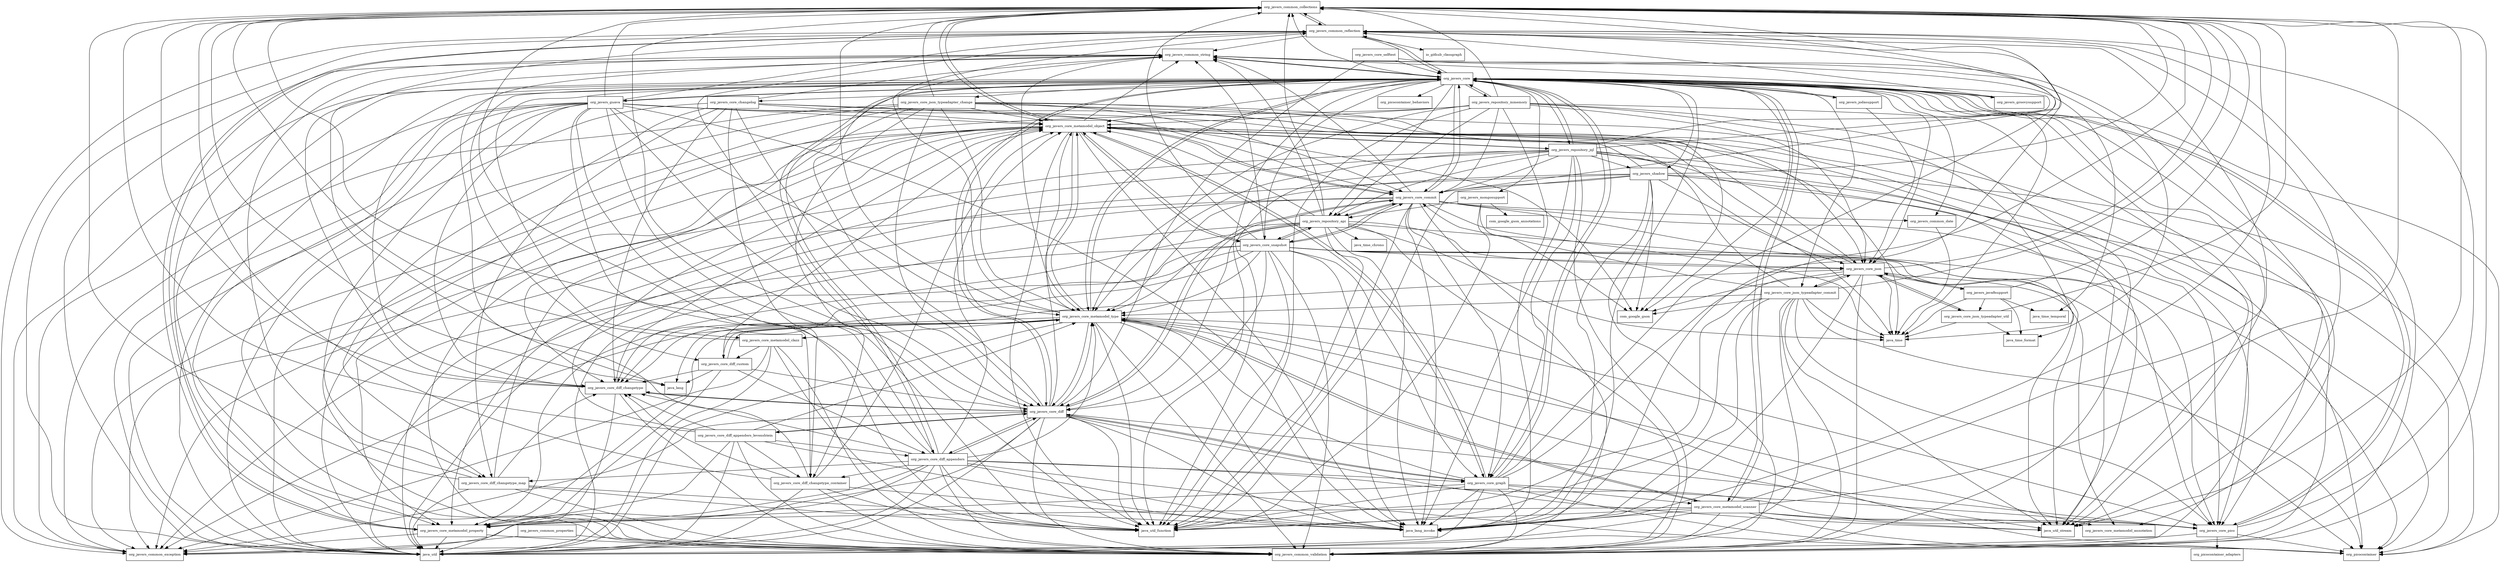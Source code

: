 digraph javers_core_3_11_7_package_dependencies {
  node [shape = box, fontsize=10.0];
  org_javers_common_collections -> java_lang;
  org_javers_common_collections -> java_lang_invoke;
  org_javers_common_collections -> java_util_function;
  org_javers_common_collections -> java_util_stream;
  org_javers_common_collections -> org_javers_common_reflection;
  org_javers_common_collections -> org_javers_common_validation;
  org_javers_common_collections -> org_javers_core_metamodel_object;
  org_javers_common_date -> java_time;
  org_javers_common_properties -> org_javers_common_exception;
  org_javers_common_properties -> org_javers_common_validation;
  org_javers_common_reflection -> io_github_classgraph;
  org_javers_common_reflection -> java_lang;
  org_javers_common_reflection -> java_lang_invoke;
  org_javers_common_reflection -> java_util;
  org_javers_common_reflection -> java_util_function;
  org_javers_common_reflection -> java_util_stream;
  org_javers_common_reflection -> org_javers_common_collections;
  org_javers_common_reflection -> org_javers_common_exception;
  org_javers_common_reflection -> org_javers_common_string;
  org_javers_common_reflection -> org_javers_common_validation;
  org_javers_common_reflection -> org_javers_core;
  org_javers_common_reflection -> org_javers_core_metamodel_property;
  org_javers_common_string -> java_time_format;
  org_javers_common_string -> java_time_temporal;
  org_javers_common_string -> java_util;
  org_javers_common_string -> org_javers_common_validation;
  org_javers_common_string -> org_javers_core;
  org_javers_core -> com_google_gson;
  org_javers_core -> java_lang_invoke;
  org_javers_core -> java_time;
  org_javers_core -> java_util;
  org_javers_core -> java_util_function;
  org_javers_core -> java_util_stream;
  org_javers_core -> org_javers_common_collections;
  org_javers_core -> org_javers_common_date;
  org_javers_core -> org_javers_common_exception;
  org_javers_core -> org_javers_common_reflection;
  org_javers_core -> org_javers_common_string;
  org_javers_core -> org_javers_common_validation;
  org_javers_core -> org_javers_core_changelog;
  org_javers_core -> org_javers_core_commit;
  org_javers_core -> org_javers_core_diff;
  org_javers_core -> org_javers_core_diff_appenders;
  org_javers_core -> org_javers_core_diff_changetype;
  org_javers_core -> org_javers_core_diff_custom;
  org_javers_core -> org_javers_core_graph;
  org_javers_core -> org_javers_core_json;
  org_javers_core -> org_javers_core_json_typeadapter_change;
  org_javers_core -> org_javers_core_json_typeadapter_commit;
  org_javers_core -> org_javers_core_metamodel_annotation;
  org_javers_core -> org_javers_core_metamodel_clazz;
  org_javers_core -> org_javers_core_metamodel_object;
  org_javers_core -> org_javers_core_metamodel_property;
  org_javers_core -> org_javers_core_metamodel_scanner;
  org_javers_core -> org_javers_core_metamodel_type;
  org_javers_core -> org_javers_core_pico;
  org_javers_core -> org_javers_core_snapshot;
  org_javers_core -> org_javers_groovysupport;
  org_javers_core -> org_javers_guava;
  org_javers_core -> org_javers_jodasupport;
  org_javers_core -> org_javers_mongosupport;
  org_javers_core -> org_javers_repository_api;
  org_javers_core -> org_javers_repository_inmemory;
  org_javers_core -> org_javers_repository_jql;
  org_javers_core -> org_javers_shadow;
  org_javers_core -> org_picocontainer;
  org_javers_core -> org_picocontainer_behaviors;
  org_javers_core_changelog -> java_time;
  org_javers_core_changelog -> java_util;
  org_javers_core_changelog -> org_javers_common_string;
  org_javers_core_changelog -> org_javers_common_validation;
  org_javers_core_changelog -> org_javers_core_commit;
  org_javers_core_changelog -> org_javers_core_diff;
  org_javers_core_changelog -> org_javers_core_diff_changetype;
  org_javers_core_changelog -> org_javers_core_diff_changetype_container;
  org_javers_core_changelog -> org_javers_core_diff_changetype_map;
  org_javers_core_changelog -> org_javers_core_metamodel_object;
  org_javers_core_commit -> java_lang_invoke;
  org_javers_core_commit -> java_time;
  org_javers_core_commit -> java_util;
  org_javers_core_commit -> java_util_function;
  org_javers_core_commit -> org_javers_common_collections;
  org_javers_core_commit -> org_javers_common_date;
  org_javers_core_commit -> org_javers_common_exception;
  org_javers_core_commit -> org_javers_common_string;
  org_javers_core_commit -> org_javers_common_validation;
  org_javers_core_commit -> org_javers_core;
  org_javers_core_commit -> org_javers_core_diff;
  org_javers_core_commit -> org_javers_core_graph;
  org_javers_core_commit -> org_javers_core_metamodel_object;
  org_javers_core_commit -> org_javers_core_pico;
  org_javers_core_commit -> org_javers_core_snapshot;
  org_javers_core_commit -> org_javers_repository_api;
  org_javers_core_commit -> org_picocontainer;
  org_javers_core_diff -> java_lang_invoke;
  org_javers_core_diff -> java_util;
  org_javers_core_diff -> java_util_function;
  org_javers_core_diff -> java_util_stream;
  org_javers_core_diff -> org_javers_common_collections;
  org_javers_core_diff -> org_javers_common_exception;
  org_javers_core_diff -> org_javers_common_string;
  org_javers_core_diff -> org_javers_common_validation;
  org_javers_core_diff -> org_javers_core;
  org_javers_core_diff -> org_javers_core_commit;
  org_javers_core_diff -> org_javers_core_diff_appenders;
  org_javers_core_diff -> org_javers_core_diff_appenders_levenshtein;
  org_javers_core_diff -> org_javers_core_diff_changetype;
  org_javers_core_diff -> org_javers_core_graph;
  org_javers_core_diff -> org_javers_core_metamodel_object;
  org_javers_core_diff -> org_javers_core_metamodel_property;
  org_javers_core_diff -> org_javers_core_metamodel_type;
  org_javers_core_diff -> org_javers_core_pico;
  org_javers_core_diff_appenders -> java_lang_invoke;
  org_javers_core_diff_appenders -> java_util;
  org_javers_core_diff_appenders -> java_util_function;
  org_javers_core_diff_appenders -> org_javers_common_collections;
  org_javers_core_diff_appenders -> org_javers_common_exception;
  org_javers_core_diff_appenders -> org_javers_common_validation;
  org_javers_core_diff_appenders -> org_javers_core;
  org_javers_core_diff_appenders -> org_javers_core_diff;
  org_javers_core_diff_appenders -> org_javers_core_diff_changetype;
  org_javers_core_diff_appenders -> org_javers_core_diff_changetype_container;
  org_javers_core_diff_appenders -> org_javers_core_diff_changetype_map;
  org_javers_core_diff_appenders -> org_javers_core_graph;
  org_javers_core_diff_appenders -> org_javers_core_metamodel_object;
  org_javers_core_diff_appenders -> org_javers_core_metamodel_property;
  org_javers_core_diff_appenders -> org_javers_core_metamodel_type;
  org_javers_core_diff_appenders -> org_javers_core_pico;
  org_javers_core_diff_appenders -> org_picocontainer;
  org_javers_core_diff_appenders_levenshtein -> java_lang_invoke;
  org_javers_core_diff_appenders_levenshtein -> java_util;
  org_javers_core_diff_appenders_levenshtein -> org_javers_common_collections;
  org_javers_core_diff_appenders_levenshtein -> org_javers_common_validation;
  org_javers_core_diff_appenders_levenshtein -> org_javers_core_diff;
  org_javers_core_diff_appenders_levenshtein -> org_javers_core_diff_appenders;
  org_javers_core_diff_appenders_levenshtein -> org_javers_core_diff_changetype;
  org_javers_core_diff_appenders_levenshtein -> org_javers_core_diff_changetype_container;
  org_javers_core_diff_appenders_levenshtein -> org_javers_core_metamodel_object;
  org_javers_core_diff_appenders_levenshtein -> org_javers_core_metamodel_property;
  org_javers_core_diff_appenders_levenshtein -> org_javers_core_metamodel_type;
  org_javers_core_diff_changetype -> java_util;
  org_javers_core_diff_changetype -> org_javers_common_collections;
  org_javers_core_diff_changetype -> org_javers_common_string;
  org_javers_core_diff_changetype -> org_javers_common_validation;
  org_javers_core_diff_changetype -> org_javers_core_diff;
  org_javers_core_diff_changetype -> org_javers_core_metamodel_object;
  org_javers_core_diff_changetype_container -> java_lang_invoke;
  org_javers_core_diff_changetype_container -> java_util;
  org_javers_core_diff_changetype_container -> java_util_function;
  org_javers_core_diff_changetype_container -> org_javers_common_collections;
  org_javers_core_diff_changetype_container -> org_javers_common_string;
  org_javers_core_diff_changetype_container -> org_javers_common_validation;
  org_javers_core_diff_changetype_container -> org_javers_core_diff_changetype;
  org_javers_core_diff_changetype_container -> org_javers_core_metamodel_object;
  org_javers_core_diff_changetype_map -> java_lang_invoke;
  org_javers_core_diff_changetype_map -> java_util;
  org_javers_core_diff_changetype_map -> java_util_function;
  org_javers_core_diff_changetype_map -> org_javers_common_collections;
  org_javers_core_diff_changetype_map -> org_javers_common_string;
  org_javers_core_diff_changetype_map -> org_javers_common_validation;
  org_javers_core_diff_changetype_map -> org_javers_core_diff_changetype;
  org_javers_core_diff_changetype_map -> org_javers_core_metamodel_object;
  org_javers_core_diff_custom -> java_lang;
  org_javers_core_diff_custom -> org_javers_core_diff;
  org_javers_core_diff_custom -> org_javers_core_diff_appenders;
  org_javers_core_diff_custom -> org_javers_core_diff_changetype;
  org_javers_core_diff_custom -> org_javers_core_metamodel_object;
  org_javers_core_diff_custom -> org_javers_core_metamodel_property;
  org_javers_core_diff_custom -> org_javers_core_metamodel_type;
  org_javers_core_graph -> java_lang_invoke;
  org_javers_core_graph -> java_util;
  org_javers_core_graph -> java_util_function;
  org_javers_core_graph -> org_javers_common_collections;
  org_javers_core_graph -> org_javers_common_reflection;
  org_javers_core_graph -> org_javers_common_validation;
  org_javers_core_graph -> org_javers_core;
  org_javers_core_graph -> org_javers_core_diff;
  org_javers_core_graph -> org_javers_core_metamodel_object;
  org_javers_core_graph -> org_javers_core_metamodel_property;
  org_javers_core_graph -> org_javers_core_metamodel_scanner;
  org_javers_core_graph -> org_javers_core_metamodel_type;
  org_javers_core_graph -> org_javers_core_pico;
  org_javers_core_graph -> org_picocontainer;
  org_javers_core_json -> com_google_gson;
  org_javers_core_json -> java_lang_invoke;
  org_javers_core_json -> java_time;
  org_javers_core_json -> java_util_function;
  org_javers_core_json -> org_javers_common_collections;
  org_javers_core_json -> org_javers_common_validation;
  org_javers_core_json -> org_javers_core_diff_changetype;
  org_javers_core_json -> org_javers_core_json_typeadapter_commit;
  org_javers_core_json -> org_javers_core_json_typeadapter_util;
  org_javers_core_json -> org_javers_core_metamodel_annotation;
  org_javers_core_json -> org_javers_core_metamodel_object;
  org_javers_core_json -> org_javers_java8support;
  org_javers_core_json_typeadapter_change -> com_google_gson;
  org_javers_core_json_typeadapter_change -> java_util;
  org_javers_core_json_typeadapter_change -> org_javers_common_collections;
  org_javers_core_json_typeadapter_change -> org_javers_common_exception;
  org_javers_core_json_typeadapter_change -> org_javers_core_commit;
  org_javers_core_json_typeadapter_change -> org_javers_core_diff;
  org_javers_core_json_typeadapter_change -> org_javers_core_diff_changetype;
  org_javers_core_json_typeadapter_change -> org_javers_core_diff_changetype_container;
  org_javers_core_json_typeadapter_change -> org_javers_core_diff_changetype_map;
  org_javers_core_json_typeadapter_change -> org_javers_core_json;
  org_javers_core_json_typeadapter_change -> org_javers_core_metamodel_object;
  org_javers_core_json_typeadapter_change -> org_javers_core_metamodel_type;
  org_javers_core_json_typeadapter_change -> org_javers_core_pico;
  org_javers_core_json_typeadapter_change -> org_picocontainer;
  org_javers_core_json_typeadapter_commit -> com_google_gson;
  org_javers_core_json_typeadapter_commit -> java_lang_invoke;
  org_javers_core_json_typeadapter_commit -> java_time;
  org_javers_core_json_typeadapter_commit -> java_util;
  org_javers_core_json_typeadapter_commit -> java_util_function;
  org_javers_core_json_typeadapter_commit -> java_util_stream;
  org_javers_core_json_typeadapter_commit -> org_javers_common_collections;
  org_javers_core_json_typeadapter_commit -> org_javers_common_validation;
  org_javers_core_json_typeadapter_commit -> org_javers_core_commit;
  org_javers_core_json_typeadapter_commit -> org_javers_core_json;
  org_javers_core_json_typeadapter_commit -> org_javers_core_metamodel_object;
  org_javers_core_json_typeadapter_commit -> org_javers_core_metamodel_type;
  org_javers_core_json_typeadapter_commit -> org_javers_core_pico;
  org_javers_core_json_typeadapter_commit -> org_picocontainer;
  org_javers_core_json_typeadapter_util -> java_time;
  org_javers_core_json_typeadapter_util -> java_time_format;
  org_javers_core_json_typeadapter_util -> org_javers_common_collections;
  org_javers_core_json_typeadapter_util -> org_javers_core_json;
  org_javers_core_metamodel_clazz -> java_util;
  org_javers_core_metamodel_clazz -> java_util_function;
  org_javers_core_metamodel_clazz -> org_javers_common_collections;
  org_javers_core_metamodel_clazz -> org_javers_common_exception;
  org_javers_core_metamodel_clazz -> org_javers_common_validation;
  org_javers_core_metamodel_clazz -> org_javers_core_diff_custom;
  org_javers_core_metamodel_object -> java_lang_invoke;
  org_javers_core_metamodel_object -> java_util;
  org_javers_core_metamodel_object -> java_util_function;
  org_javers_core_metamodel_object -> java_util_stream;
  org_javers_core_metamodel_object -> org_javers_common_collections;
  org_javers_core_metamodel_object -> org_javers_common_exception;
  org_javers_core_metamodel_object -> org_javers_common_string;
  org_javers_core_metamodel_object -> org_javers_common_validation;
  org_javers_core_metamodel_object -> org_javers_core_commit;
  org_javers_core_metamodel_object -> org_javers_core_graph;
  org_javers_core_metamodel_object -> org_javers_core_metamodel_property;
  org_javers_core_metamodel_object -> org_javers_core_metamodel_type;
  org_javers_core_metamodel_object -> org_javers_core_snapshot;
  org_javers_core_metamodel_object -> org_javers_repository_jql;
  org_javers_core_metamodel_object -> org_picocontainer;
  org_javers_core_metamodel_property -> java_util;
  org_javers_core_metamodel_property -> org_javers_common_exception;
  org_javers_core_metamodel_property -> org_javers_common_reflection;
  org_javers_core_metamodel_property -> org_javers_common_validation;
  org_javers_core_metamodel_scanner -> java_lang_invoke;
  org_javers_core_metamodel_scanner -> java_util;
  org_javers_core_metamodel_scanner -> java_util_function;
  org_javers_core_metamodel_scanner -> java_util_stream;
  org_javers_core_metamodel_scanner -> org_javers_common_collections;
  org_javers_core_metamodel_scanner -> org_javers_common_reflection;
  org_javers_core_metamodel_scanner -> org_javers_common_validation;
  org_javers_core_metamodel_scanner -> org_javers_core;
  org_javers_core_metamodel_scanner -> org_javers_core_metamodel_annotation;
  org_javers_core_metamodel_scanner -> org_javers_core_metamodel_property;
  org_javers_core_metamodel_scanner -> org_javers_core_metamodel_type;
  org_javers_core_metamodel_scanner -> org_javers_core_pico;
  org_javers_core_metamodel_scanner -> org_picocontainer;
  org_javers_core_metamodel_type -> java_lang;
  org_javers_core_metamodel_type -> java_lang_invoke;
  org_javers_core_metamodel_type -> java_util;
  org_javers_core_metamodel_type -> java_util_function;
  org_javers_core_metamodel_type -> java_util_stream;
  org_javers_core_metamodel_type -> org_javers_common_collections;
  org_javers_core_metamodel_type -> org_javers_common_exception;
  org_javers_core_metamodel_type -> org_javers_common_reflection;
  org_javers_core_metamodel_type -> org_javers_common_string;
  org_javers_core_metamodel_type -> org_javers_common_validation;
  org_javers_core_metamodel_type -> org_javers_core;
  org_javers_core_metamodel_type -> org_javers_core_diff;
  org_javers_core_metamodel_type -> org_javers_core_diff_custom;
  org_javers_core_metamodel_type -> org_javers_core_metamodel_annotation;
  org_javers_core_metamodel_type -> org_javers_core_metamodel_clazz;
  org_javers_core_metamodel_type -> org_javers_core_metamodel_object;
  org_javers_core_metamodel_type -> org_javers_core_metamodel_property;
  org_javers_core_metamodel_type -> org_javers_core_metamodel_scanner;
  org_javers_core_metamodel_type -> org_javers_core_pico;
  org_javers_core_metamodel_type -> org_picocontainer;
  org_javers_core_pico -> org_javers_common_exception;
  org_javers_core_pico -> org_javers_common_reflection;
  org_javers_core_pico -> org_javers_core;
  org_javers_core_pico -> org_picocontainer;
  org_javers_core_pico -> org_picocontainer_adapters;
  org_javers_core_selftest -> org_javers_common_validation;
  org_javers_core_selftest -> org_javers_core;
  org_javers_core_selftest -> org_javers_core_diff;
  org_javers_core_snapshot -> java_lang_invoke;
  org_javers_core_snapshot -> java_util;
  org_javers_core_snapshot -> java_util_function;
  org_javers_core_snapshot -> java_util_stream;
  org_javers_core_snapshot -> org_javers_common_collections;
  org_javers_core_snapshot -> org_javers_common_exception;
  org_javers_core_snapshot -> org_javers_common_string;
  org_javers_core_snapshot -> org_javers_common_validation;
  org_javers_core_snapshot -> org_javers_core_commit;
  org_javers_core_snapshot -> org_javers_core_diff;
  org_javers_core_snapshot -> org_javers_core_diff_changetype;
  org_javers_core_snapshot -> org_javers_core_graph;
  org_javers_core_snapshot -> org_javers_core_json;
  org_javers_core_snapshot -> org_javers_core_metamodel_object;
  org_javers_core_snapshot -> org_javers_core_metamodel_property;
  org_javers_core_snapshot -> org_javers_core_metamodel_type;
  org_javers_core_snapshot -> org_javers_core_pico;
  org_javers_core_snapshot -> org_javers_repository_api;
  org_javers_core_snapshot -> org_picocontainer;
  org_javers_groovysupport -> org_javers_common_reflection;
  org_javers_groovysupport -> org_javers_core;
  org_javers_guava -> com_google_gson;
  org_javers_guava -> java_lang_invoke;
  org_javers_guava -> java_util;
  org_javers_guava -> java_util_function;
  org_javers_guava -> org_javers_common_collections;
  org_javers_guava -> org_javers_common_exception;
  org_javers_guava -> org_javers_common_reflection;
  org_javers_guava -> org_javers_common_validation;
  org_javers_guava -> org_javers_core;
  org_javers_guava -> org_javers_core_diff;
  org_javers_guava -> org_javers_core_diff_appenders;
  org_javers_guava -> org_javers_core_diff_changetype;
  org_javers_guava -> org_javers_core_diff_changetype_container;
  org_javers_guava -> org_javers_core_diff_changetype_map;
  org_javers_guava -> org_javers_core_json;
  org_javers_guava -> org_javers_core_metamodel_object;
  org_javers_guava -> org_javers_core_metamodel_property;
  org_javers_guava -> org_javers_core_metamodel_type;
  org_javers_java8support -> java_time;
  org_javers_java8support -> java_time_format;
  org_javers_java8support -> java_time_temporal;
  org_javers_java8support -> org_javers_common_collections;
  org_javers_java8support -> org_javers_core_json;
  org_javers_java8support -> org_javers_core_json_typeadapter_util;
  org_javers_jodasupport -> org_javers_core;
  org_javers_jodasupport -> org_javers_core_json;
  org_javers_mongosupport -> com_google_gson;
  org_javers_mongosupport -> com_google_gson_annotations;
  org_javers_mongosupport -> java_util_function;
  org_javers_mongosupport -> org_javers_repository_api;
  org_javers_repository_api -> java_lang_invoke;
  org_javers_repository_api -> java_time;
  org_javers_repository_api -> java_time_chrono;
  org_javers_repository_api -> java_util;
  org_javers_repository_api -> java_util_function;
  org_javers_repository_api -> java_util_stream;
  org_javers_repository_api -> org_javers_common_collections;
  org_javers_repository_api -> org_javers_common_string;
  org_javers_repository_api -> org_javers_common_validation;
  org_javers_repository_api -> org_javers_core_commit;
  org_javers_repository_api -> org_javers_core_diff;
  org_javers_repository_api -> org_javers_core_diff_changetype;
  org_javers_repository_api -> org_javers_core_json;
  org_javers_repository_api -> org_javers_core_metamodel_object;
  org_javers_repository_api -> org_javers_core_metamodel_type;
  org_javers_repository_api -> org_javers_core_snapshot;
  org_javers_repository_inmemory -> java_lang_invoke;
  org_javers_repository_inmemory -> java_time;
  org_javers_repository_inmemory -> java_util;
  org_javers_repository_inmemory -> java_util_function;
  org_javers_repository_inmemory -> java_util_stream;
  org_javers_repository_inmemory -> org_javers_common_collections;
  org_javers_repository_inmemory -> org_javers_common_validation;
  org_javers_repository_inmemory -> org_javers_core;
  org_javers_repository_inmemory -> org_javers_core_commit;
  org_javers_repository_inmemory -> org_javers_core_json;
  org_javers_repository_inmemory -> org_javers_core_metamodel_object;
  org_javers_repository_inmemory -> org_javers_core_metamodel_type;
  org_javers_repository_inmemory -> org_javers_repository_api;
  org_javers_repository_jql -> java_lang_invoke;
  org_javers_repository_jql -> java_time;
  org_javers_repository_jql -> java_util;
  org_javers_repository_jql -> java_util_function;
  org_javers_repository_jql -> java_util_stream;
  org_javers_repository_jql -> org_javers_common_collections;
  org_javers_repository_jql -> org_javers_common_exception;
  org_javers_repository_jql -> org_javers_common_string;
  org_javers_repository_jql -> org_javers_common_validation;
  org_javers_repository_jql -> org_javers_core;
  org_javers_repository_jql -> org_javers_core_commit;
  org_javers_repository_jql -> org_javers_core_graph;
  org_javers_repository_jql -> org_javers_core_metamodel_object;
  org_javers_repository_jql -> org_javers_core_metamodel_type;
  org_javers_repository_jql -> org_javers_core_pico;
  org_javers_repository_jql -> org_javers_repository_api;
  org_javers_repository_jql -> org_javers_shadow;
  org_javers_repository_jql -> org_picocontainer;
  org_javers_shadow -> com_google_gson;
  org_javers_shadow -> java_lang_invoke;
  org_javers_shadow -> java_util_function;
  org_javers_shadow -> org_javers_common_collections;
  org_javers_shadow -> org_javers_common_validation;
  org_javers_shadow -> org_javers_core_commit;
  org_javers_shadow -> org_javers_core_json;
  org_javers_shadow -> org_javers_core_metamodel_object;
  org_javers_shadow -> org_javers_core_metamodel_property;
  org_javers_shadow -> org_javers_core_metamodel_type;
  org_javers_shadow -> org_javers_core_pico;
  org_javers_shadow -> org_picocontainer;
}
